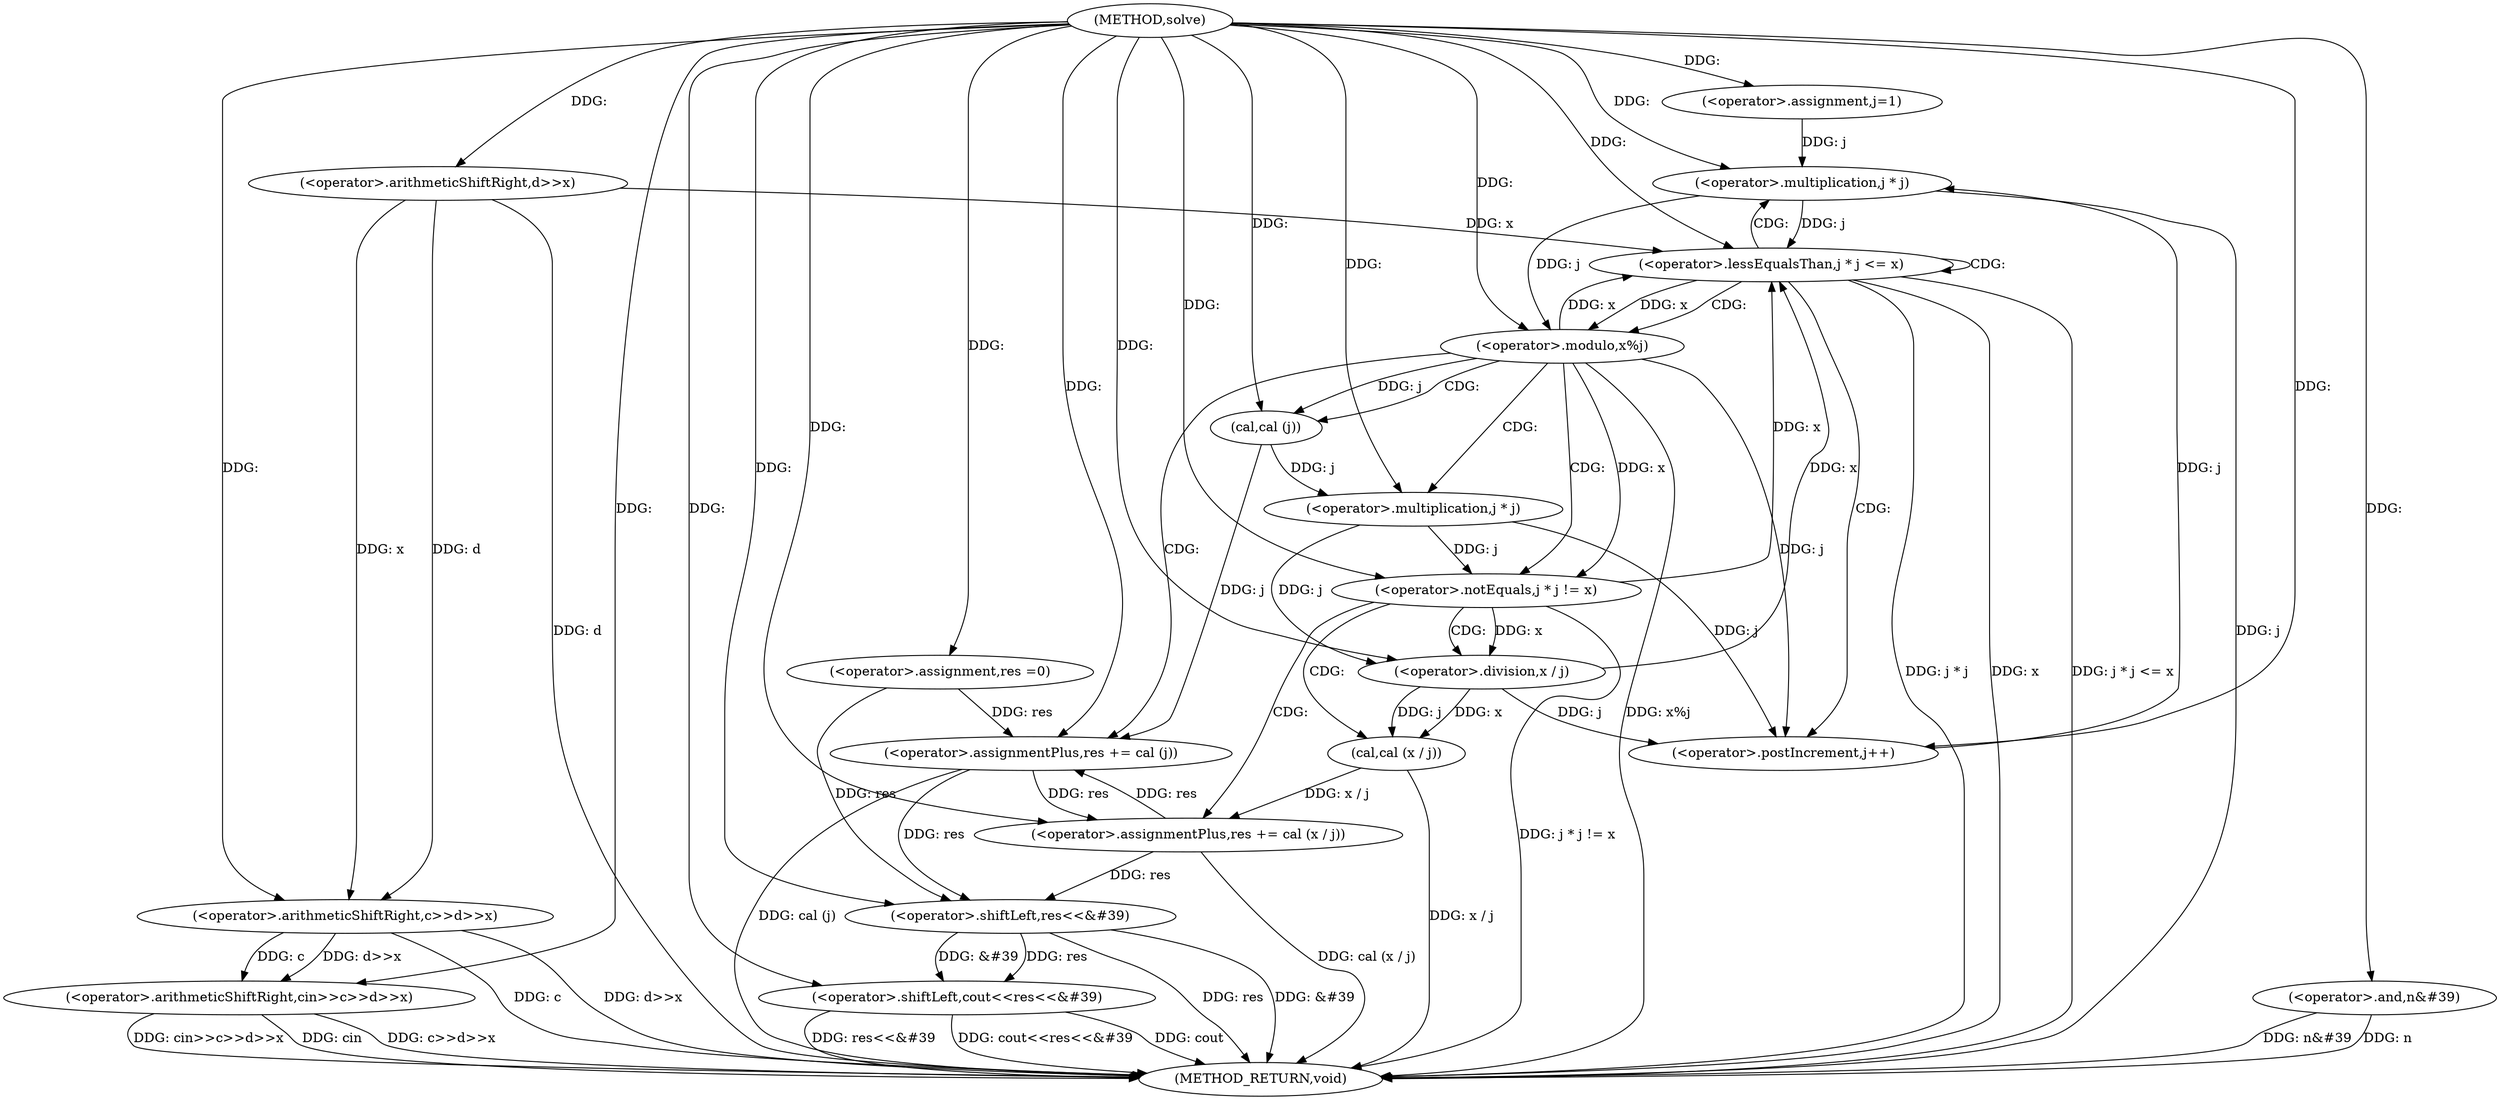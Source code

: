 digraph "solve" {  
"1000221" [label = "(METHOD,solve)" ]
"1000277" [label = "(METHOD_RETURN,void)" ]
"1000223" [label = "(<operator>.assignment,res =0)" ]
"1000226" [label = "(<operator>.arithmeticShiftRight,cin>>c>>d>>x)" ]
"1000268" [label = "(<operator>.shiftLeft,cout<<res<<&#39)" ]
"1000274" [label = "(<operator>.and,n&#39)" ]
"1000235" [label = "(<operator>.assignment,j=1)" ]
"1000238" [label = "(<operator>.lessEqualsThan,j * j <= x)" ]
"1000243" [label = "(<operator>.postIncrement,j++)" ]
"1000228" [label = "(<operator>.arithmeticShiftRight,c>>d>>x)" ]
"1000251" [label = "(<operator>.assignmentPlus,res += cal (j))" ]
"1000270" [label = "(<operator>.shiftLeft,res<<&#39)" ]
"1000230" [label = "(<operator>.arithmeticShiftRight,d>>x)" ]
"1000239" [label = "(<operator>.multiplication,j * j)" ]
"1000247" [label = "(<operator>.modulo,x%j)" ]
"1000256" [label = "(<operator>.notEquals,j * j != x)" ]
"1000253" [label = "(cal,cal (j))" ]
"1000262" [label = "(<operator>.assignmentPlus,res += cal (x / j))" ]
"1000257" [label = "(<operator>.multiplication,j * j)" ]
"1000264" [label = "(cal,cal (x / j))" ]
"1000265" [label = "(<operator>.division,x / j)" ]
  "1000228" -> "1000277"  [ label = "DDG: d>>x"] 
  "1000226" -> "1000277"  [ label = "DDG: c>>d>>x"] 
  "1000226" -> "1000277"  [ label = "DDG: cin>>c>>d>>x"] 
  "1000239" -> "1000277"  [ label = "DDG: j"] 
  "1000238" -> "1000277"  [ label = "DDG: j * j"] 
  "1000238" -> "1000277"  [ label = "DDG: x"] 
  "1000238" -> "1000277"  [ label = "DDG: j * j <= x"] 
  "1000270" -> "1000277"  [ label = "DDG: res"] 
  "1000270" -> "1000277"  [ label = "DDG: &#39"] 
  "1000268" -> "1000277"  [ label = "DDG: res<<&#39"] 
  "1000268" -> "1000277"  [ label = "DDG: cout<<res<<&#39"] 
  "1000274" -> "1000277"  [ label = "DDG: n&#39"] 
  "1000247" -> "1000277"  [ label = "DDG: x%j"] 
  "1000251" -> "1000277"  [ label = "DDG: cal (j)"] 
  "1000256" -> "1000277"  [ label = "DDG: j * j != x"] 
  "1000264" -> "1000277"  [ label = "DDG: x / j"] 
  "1000262" -> "1000277"  [ label = "DDG: cal (x / j)"] 
  "1000228" -> "1000277"  [ label = "DDG: c"] 
  "1000230" -> "1000277"  [ label = "DDG: d"] 
  "1000226" -> "1000277"  [ label = "DDG: cin"] 
  "1000268" -> "1000277"  [ label = "DDG: cout"] 
  "1000274" -> "1000277"  [ label = "DDG: n"] 
  "1000221" -> "1000223"  [ label = "DDG: "] 
  "1000221" -> "1000226"  [ label = "DDG: "] 
  "1000228" -> "1000226"  [ label = "DDG: d>>x"] 
  "1000228" -> "1000226"  [ label = "DDG: c"] 
  "1000221" -> "1000235"  [ label = "DDG: "] 
  "1000221" -> "1000268"  [ label = "DDG: "] 
  "1000270" -> "1000268"  [ label = "DDG: res"] 
  "1000270" -> "1000268"  [ label = "DDG: &#39"] 
  "1000221" -> "1000274"  [ label = "DDG: "] 
  "1000221" -> "1000228"  [ label = "DDG: "] 
  "1000230" -> "1000228"  [ label = "DDG: d"] 
  "1000230" -> "1000228"  [ label = "DDG: x"] 
  "1000239" -> "1000238"  [ label = "DDG: j"] 
  "1000230" -> "1000238"  [ label = "DDG: x"] 
  "1000247" -> "1000238"  [ label = "DDG: x"] 
  "1000256" -> "1000238"  [ label = "DDG: x"] 
  "1000265" -> "1000238"  [ label = "DDG: x"] 
  "1000221" -> "1000238"  [ label = "DDG: "] 
  "1000247" -> "1000243"  [ label = "DDG: j"] 
  "1000257" -> "1000243"  [ label = "DDG: j"] 
  "1000265" -> "1000243"  [ label = "DDG: j"] 
  "1000221" -> "1000243"  [ label = "DDG: "] 
  "1000253" -> "1000251"  [ label = "DDG: j"] 
  "1000223" -> "1000270"  [ label = "DDG: res"] 
  "1000251" -> "1000270"  [ label = "DDG: res"] 
  "1000262" -> "1000270"  [ label = "DDG: res"] 
  "1000221" -> "1000270"  [ label = "DDG: "] 
  "1000221" -> "1000230"  [ label = "DDG: "] 
  "1000235" -> "1000239"  [ label = "DDG: j"] 
  "1000243" -> "1000239"  [ label = "DDG: j"] 
  "1000221" -> "1000239"  [ label = "DDG: "] 
  "1000223" -> "1000251"  [ label = "DDG: res"] 
  "1000262" -> "1000251"  [ label = "DDG: res"] 
  "1000221" -> "1000251"  [ label = "DDG: "] 
  "1000238" -> "1000247"  [ label = "DDG: x"] 
  "1000221" -> "1000247"  [ label = "DDG: "] 
  "1000239" -> "1000247"  [ label = "DDG: j"] 
  "1000247" -> "1000253"  [ label = "DDG: j"] 
  "1000221" -> "1000253"  [ label = "DDG: "] 
  "1000257" -> "1000256"  [ label = "DDG: j"] 
  "1000247" -> "1000256"  [ label = "DDG: x"] 
  "1000221" -> "1000256"  [ label = "DDG: "] 
  "1000264" -> "1000262"  [ label = "DDG: x / j"] 
  "1000253" -> "1000257"  [ label = "DDG: j"] 
  "1000221" -> "1000257"  [ label = "DDG: "] 
  "1000251" -> "1000262"  [ label = "DDG: res"] 
  "1000221" -> "1000262"  [ label = "DDG: "] 
  "1000265" -> "1000264"  [ label = "DDG: j"] 
  "1000265" -> "1000264"  [ label = "DDG: x"] 
  "1000256" -> "1000265"  [ label = "DDG: x"] 
  "1000221" -> "1000265"  [ label = "DDG: "] 
  "1000257" -> "1000265"  [ label = "DDG: j"] 
  "1000238" -> "1000247"  [ label = "CDG: "] 
  "1000238" -> "1000239"  [ label = "CDG: "] 
  "1000238" -> "1000238"  [ label = "CDG: "] 
  "1000238" -> "1000243"  [ label = "CDG: "] 
  "1000247" -> "1000253"  [ label = "CDG: "] 
  "1000247" -> "1000257"  [ label = "CDG: "] 
  "1000247" -> "1000256"  [ label = "CDG: "] 
  "1000247" -> "1000251"  [ label = "CDG: "] 
  "1000256" -> "1000262"  [ label = "CDG: "] 
  "1000256" -> "1000265"  [ label = "CDG: "] 
  "1000256" -> "1000264"  [ label = "CDG: "] 
}
